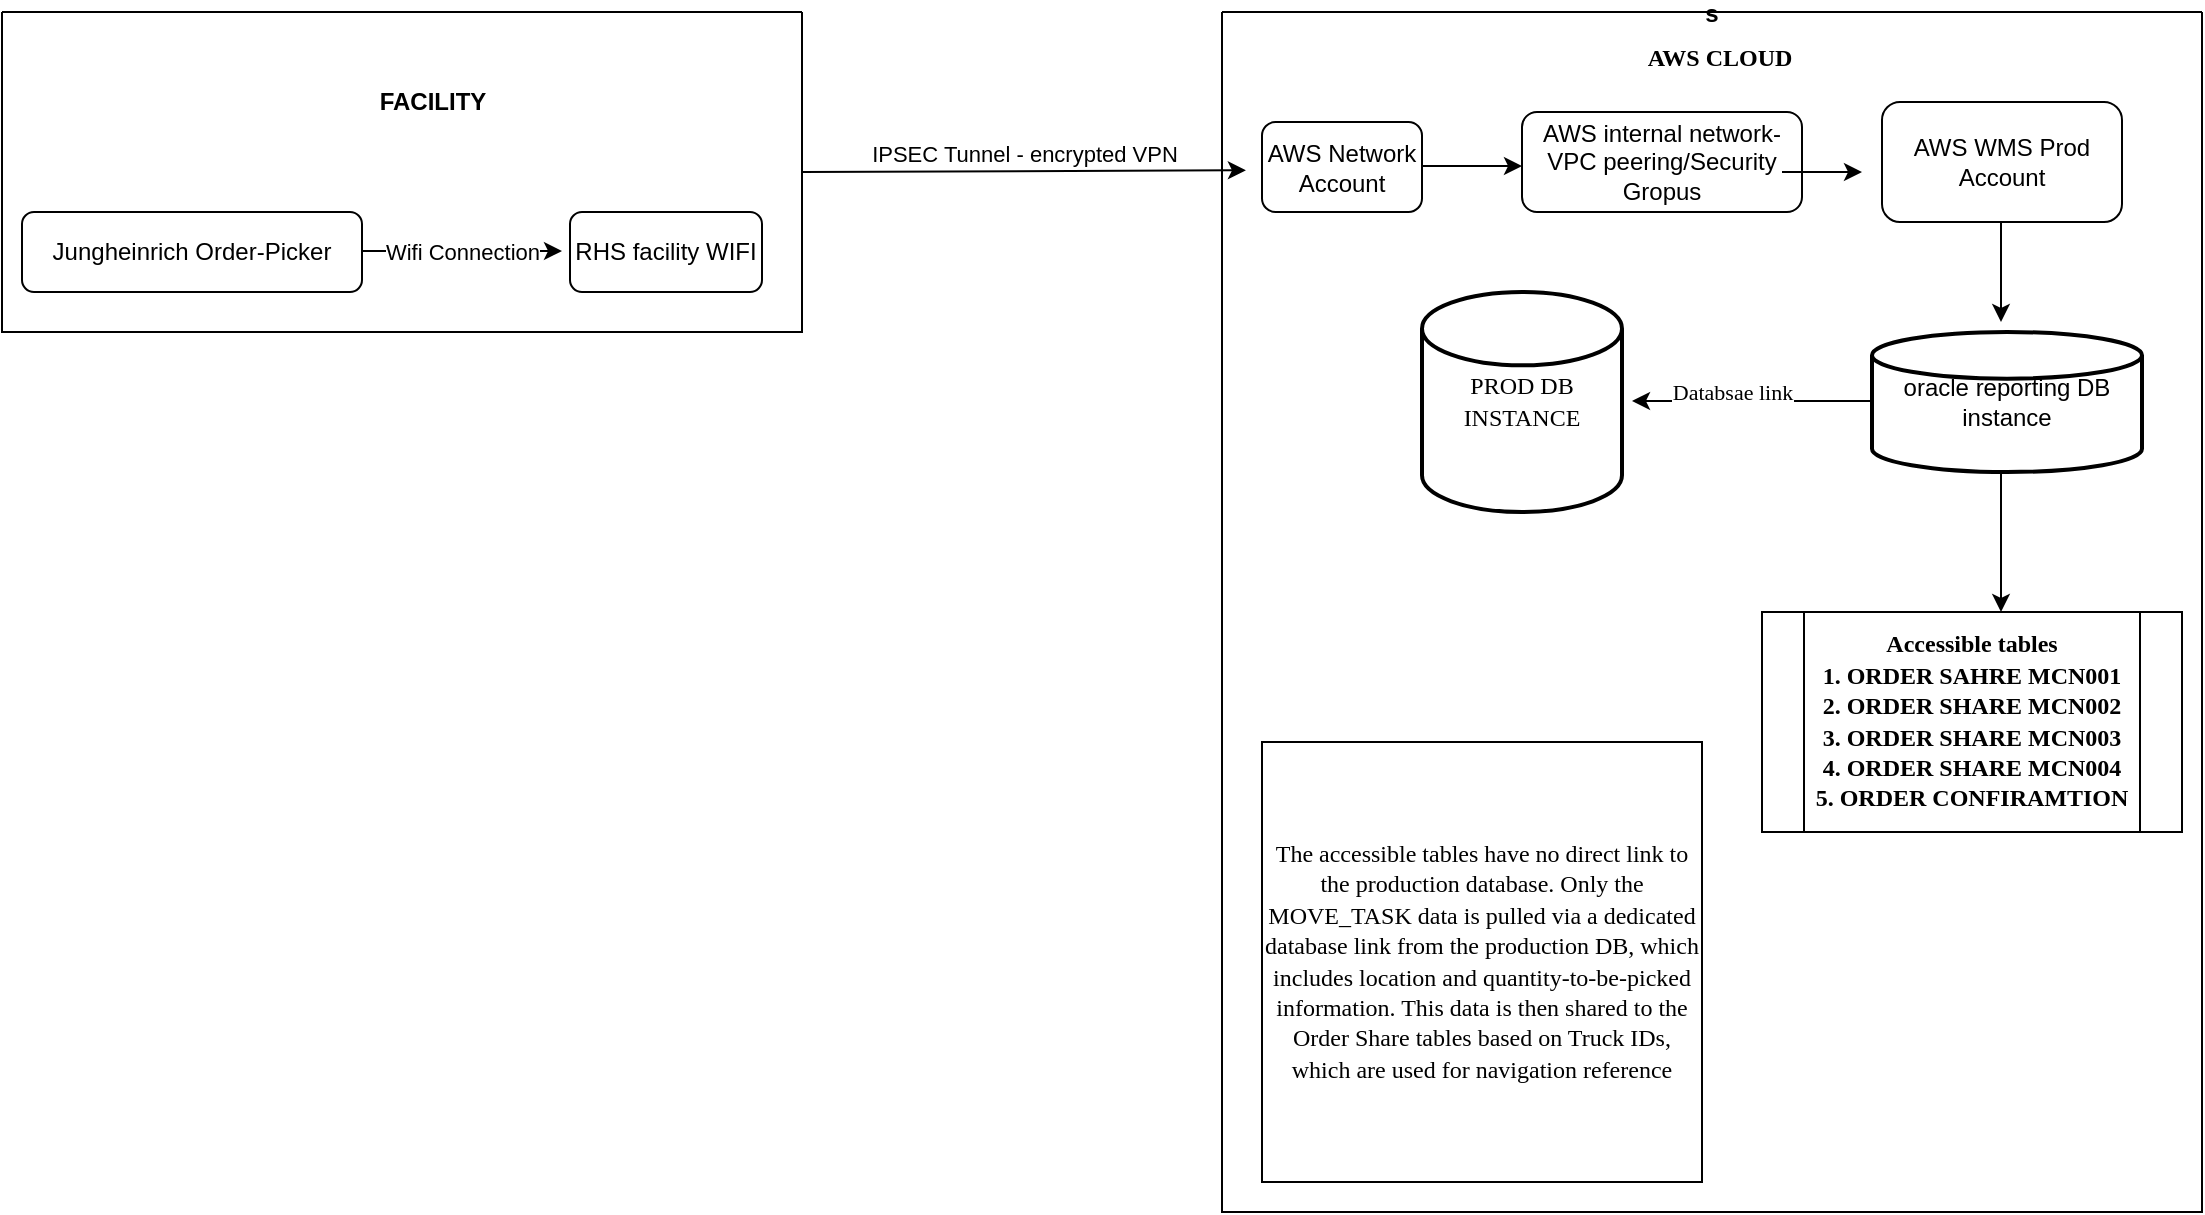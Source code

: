 <mxfile version="26.3.0">
  <diagram id="C5RBs43oDa-KdzZeNtuy" name="Page-1">
    <mxGraphModel dx="2244" dy="786" grid="1" gridSize="10" guides="1" tooltips="1" connect="1" arrows="1" fold="1" page="1" pageScale="1" pageWidth="827" pageHeight="1169" math="0" shadow="0">
      <root>
        <mxCell id="WIyWlLk6GJQsqaUBKTNV-0" />
        <mxCell id="WIyWlLk6GJQsqaUBKTNV-1" parent="WIyWlLk6GJQsqaUBKTNV-0" />
        <mxCell id="QDYLRVPtkDUm3GfCSulV-8" value="" style="swimlane;startSize=0;" vertex="1" parent="WIyWlLk6GJQsqaUBKTNV-1">
          <mxGeometry x="-300" y="120" width="400" height="160" as="geometry" />
        </mxCell>
        <mxCell id="QDYLRVPtkDUm3GfCSulV-15" value="" style="endArrow=classic;html=1;rounded=0;" edge="1" parent="QDYLRVPtkDUm3GfCSulV-8">
          <mxGeometry relative="1" as="geometry">
            <mxPoint x="180" y="119.5" as="sourcePoint" />
            <mxPoint x="280" y="119.5" as="targetPoint" />
          </mxGeometry>
        </mxCell>
        <mxCell id="QDYLRVPtkDUm3GfCSulV-16" value="Wifi Connection" style="edgeLabel;resizable=0;html=1;;align=center;verticalAlign=middle;" connectable="0" vertex="1" parent="QDYLRVPtkDUm3GfCSulV-15">
          <mxGeometry relative="1" as="geometry" />
        </mxCell>
        <mxCell id="QDYLRVPtkDUm3GfCSulV-21" value="RHS facility WIFI" style="rounded=1;whiteSpace=wrap;html=1;" vertex="1" parent="QDYLRVPtkDUm3GfCSulV-8">
          <mxGeometry x="284" y="100" width="96" height="40" as="geometry" />
        </mxCell>
        <mxCell id="QDYLRVPtkDUm3GfCSulV-22" value="&lt;b&gt;FACILITY&lt;/b&gt;" style="text;html=1;align=center;verticalAlign=middle;resizable=0;points=[];autosize=1;strokeColor=none;fillColor=none;" vertex="1" parent="QDYLRVPtkDUm3GfCSulV-8">
          <mxGeometry x="175" y="30" width="80" height="30" as="geometry" />
        </mxCell>
        <mxCell id="WIyWlLk6GJQsqaUBKTNV-3" value="Jungheinrich Order-Picker" style="rounded=1;whiteSpace=wrap;html=1;fontSize=12;glass=0;strokeWidth=1;shadow=0;" parent="QDYLRVPtkDUm3GfCSulV-8" vertex="1">
          <mxGeometry x="10" y="100" width="170" height="40" as="geometry" />
        </mxCell>
        <mxCell id="QDYLRVPtkDUm3GfCSulV-25" value="s" style="swimlane;startSize=0;" vertex="1" parent="WIyWlLk6GJQsqaUBKTNV-1">
          <mxGeometry x="310" y="120" width="490" height="600" as="geometry" />
        </mxCell>
        <mxCell id="QDYLRVPtkDUm3GfCSulV-29" value="AWS Network Account" style="rounded=1;whiteSpace=wrap;html=1;" vertex="1" parent="QDYLRVPtkDUm3GfCSulV-25">
          <mxGeometry x="20" y="55" width="80" height="45" as="geometry" />
        </mxCell>
        <mxCell id="QDYLRVPtkDUm3GfCSulV-30" value="AWS internal network-VPC peering/Security Gropus" style="rounded=1;whiteSpace=wrap;html=1;" vertex="1" parent="QDYLRVPtkDUm3GfCSulV-25">
          <mxGeometry x="150" y="50" width="140" height="50" as="geometry" />
        </mxCell>
        <mxCell id="QDYLRVPtkDUm3GfCSulV-32" value="" style="edgeStyle=none;orthogonalLoop=1;jettySize=auto;html=1;rounded=0;" edge="1" parent="QDYLRVPtkDUm3GfCSulV-25">
          <mxGeometry width="100" relative="1" as="geometry">
            <mxPoint x="100" y="77" as="sourcePoint" />
            <mxPoint x="150" y="77" as="targetPoint" />
            <Array as="points" />
          </mxGeometry>
        </mxCell>
        <mxCell id="QDYLRVPtkDUm3GfCSulV-35" value="AWS WMS Prod Account" style="rounded=1;whiteSpace=wrap;html=1;" vertex="1" parent="QDYLRVPtkDUm3GfCSulV-25">
          <mxGeometry x="330" y="45" width="120" height="60" as="geometry" />
        </mxCell>
        <mxCell id="QDYLRVPtkDUm3GfCSulV-37" value="oracle reporting DB instance" style="strokeWidth=2;html=1;shape=mxgraph.flowchart.database;whiteSpace=wrap;" vertex="1" parent="QDYLRVPtkDUm3GfCSulV-25">
          <mxGeometry x="325" y="160" width="135" height="70" as="geometry" />
        </mxCell>
        <mxCell id="QDYLRVPtkDUm3GfCSulV-48" value="" style="endArrow=classic;html=1;rounded=0;hachureGap=4;fontFamily=Architects Daughter;fontSource=https%3A%2F%2Ffonts.googleapis.com%2Fcss%3Ffamily%3DArchitects%2BDaughter;strokeColor=default;" edge="1" parent="QDYLRVPtkDUm3GfCSulV-25">
          <mxGeometry width="50" height="50" relative="1" as="geometry">
            <mxPoint x="389.5" y="105" as="sourcePoint" />
            <mxPoint x="389.5" y="155" as="targetPoint" />
          </mxGeometry>
        </mxCell>
        <mxCell id="QDYLRVPtkDUm3GfCSulV-66" value="" style="endArrow=classic;html=1;rounded=0;hachureGap=4;fontFamily=Architects Daughter;fontSource=https%3A%2F%2Ffonts.googleapis.com%2Fcss%3Ffamily%3DArchitects%2BDaughter;" edge="1" parent="QDYLRVPtkDUm3GfCSulV-25">
          <mxGeometry relative="1" as="geometry">
            <mxPoint x="325" y="194.5" as="sourcePoint" />
            <mxPoint x="205" y="194.5" as="targetPoint" />
          </mxGeometry>
        </mxCell>
        <mxCell id="QDYLRVPtkDUm3GfCSulV-67" value="&lt;font face=&quot;Times New Roman&quot;&gt;Databsae link&lt;/font&gt;" style="edgeLabel;resizable=0;html=1;;align=center;verticalAlign=middle;sketch=1;hachureGap=4;jiggle=2;curveFitting=1;fontFamily=Architects Daughter;fontSource=https%3A%2F%2Ffonts.googleapis.com%2Fcss%3Ffamily%3DArchitects%2BDaughter;" connectable="0" vertex="1" parent="QDYLRVPtkDUm3GfCSulV-66">
          <mxGeometry relative="1" as="geometry">
            <mxPoint x="-10" y="-5" as="offset" />
          </mxGeometry>
        </mxCell>
        <mxCell id="QDYLRVPtkDUm3GfCSulV-72" value="&lt;font face=&quot;Times New Roman&quot;&gt;PROD DB INSTANCE&lt;/font&gt;" style="strokeWidth=2;html=1;shape=mxgraph.flowchart.database;whiteSpace=wrap;hachureGap=4;fontFamily=Architects Daughter;fontSource=https%3A%2F%2Ffonts.googleapis.com%2Fcss%3Ffamily%3DArchitects%2BDaughter;" vertex="1" parent="QDYLRVPtkDUm3GfCSulV-25">
          <mxGeometry x="100" y="140" width="100" height="110" as="geometry" />
        </mxCell>
        <mxCell id="QDYLRVPtkDUm3GfCSulV-74" value="" style="endArrow=classic;html=1;rounded=0;hachureGap=4;fontFamily=Architects Daughter;fontSource=https%3A%2F%2Ffonts.googleapis.com%2Fcss%3Ffamily%3DArchitects%2BDaughter;" edge="1" parent="QDYLRVPtkDUm3GfCSulV-25">
          <mxGeometry width="50" height="50" relative="1" as="geometry">
            <mxPoint x="389.5" y="230" as="sourcePoint" />
            <mxPoint x="389.5" y="300" as="targetPoint" />
          </mxGeometry>
        </mxCell>
        <mxCell id="QDYLRVPtkDUm3GfCSulV-75" value="&lt;div&gt;&lt;font face=&quot;Times New Roman&quot;&gt;&lt;b&gt;Accessible tables&lt;/b&gt;&lt;/font&gt;&lt;/div&gt;&lt;div&gt;&lt;font face=&quot;Times New Roman&quot;&gt;&lt;b&gt;1. ORDER SAHRE MCN001&lt;/b&gt;&lt;/font&gt;&lt;/div&gt;&lt;div&gt;&lt;font face=&quot;Times New Roman&quot;&gt;&lt;b&gt;2. ORDER SHARE MCN002&lt;/b&gt;&lt;/font&gt;&lt;/div&gt;&lt;div&gt;&lt;font face=&quot;Times New Roman&quot;&gt;&lt;b&gt;3. ORDER SHARE MCN003&lt;/b&gt;&lt;/font&gt;&lt;/div&gt;&lt;div&gt;&lt;font face=&quot;Times New Roman&quot;&gt;&lt;b&gt;4. ORDER SHARE MCN004&lt;/b&gt;&lt;/font&gt;&lt;/div&gt;&lt;div&gt;&lt;font face=&quot;Times New Roman&quot;&gt;&lt;b&gt;5. ORDER CONFIRAMTION&lt;/b&gt;&lt;/font&gt;&lt;/div&gt;" style="shape=process;whiteSpace=wrap;html=1;backgroundOutline=1;hachureGap=4;fontFamily=Architects Daughter;fontSource=https%3A%2F%2Ffonts.googleapis.com%2Fcss%3Ffamily%3DArchitects%2BDaughter;" vertex="1" parent="QDYLRVPtkDUm3GfCSulV-25">
          <mxGeometry x="270" y="300" width="210" height="110" as="geometry" />
        </mxCell>
        <mxCell id="QDYLRVPtkDUm3GfCSulV-76" value="&lt;font face=&quot;Times New Roman&quot;&gt;The accessible tables have no direct link to the production database. Only the MOVE_TASK data is pulled via a dedicated database link from the production DB, which includes location and quantity-to-be-picked information. This data is then shared to the Order Share tables based on Truck IDs, which are used for navigation reference&lt;/font&gt;" style="whiteSpace=wrap;html=1;aspect=fixed;hachureGap=4;fontFamily=Architects Daughter;fontSource=https%3A%2F%2Ffonts.googleapis.com%2Fcss%3Ffamily%3DArchitects%2BDaughter;" vertex="1" parent="QDYLRVPtkDUm3GfCSulV-25">
          <mxGeometry x="20" y="365" width="220" height="220" as="geometry" />
        </mxCell>
        <mxCell id="QDYLRVPtkDUm3GfCSulV-26" value="" style="endArrow=classic;html=1;rounded=0;entryX=0.004;entryY=0.178;entryDx=0;entryDy=0;entryPerimeter=0;exitX=1;exitY=0.5;exitDx=0;exitDy=0;" edge="1" parent="WIyWlLk6GJQsqaUBKTNV-1" source="QDYLRVPtkDUm3GfCSulV-8">
          <mxGeometry relative="1" as="geometry">
            <mxPoint x="120" y="200.87" as="sourcePoint" />
            <mxPoint x="321.96" y="199.14" as="targetPoint" />
          </mxGeometry>
        </mxCell>
        <mxCell id="QDYLRVPtkDUm3GfCSulV-27" value="IPSEC Tunnel - encrypted VPN" style="edgeLabel;resizable=0;html=1;;align=center;verticalAlign=middle;" connectable="0" vertex="1" parent="QDYLRVPtkDUm3GfCSulV-26">
          <mxGeometry relative="1" as="geometry">
            <mxPoint y="-9" as="offset" />
          </mxGeometry>
        </mxCell>
        <mxCell id="QDYLRVPtkDUm3GfCSulV-36" value="" style="edgeStyle=none;orthogonalLoop=1;jettySize=auto;html=1;rounded=0;" edge="1" parent="WIyWlLk6GJQsqaUBKTNV-1">
          <mxGeometry width="100" relative="1" as="geometry">
            <mxPoint x="590" y="200" as="sourcePoint" />
            <mxPoint x="630" y="200" as="targetPoint" />
            <Array as="points" />
          </mxGeometry>
        </mxCell>
        <mxCell id="QDYLRVPtkDUm3GfCSulV-77" value="&lt;font face=&quot;Times New Roman&quot;&gt;&lt;b&gt;AWS CLOUD&amp;nbsp;&lt;/b&gt;&lt;/font&gt;" style="text;html=1;align=center;verticalAlign=middle;resizable=0;points=[];autosize=1;strokeColor=none;fillColor=none;fontFamily=Architects Daughter;fontSource=https%3A%2F%2Ffonts.googleapis.com%2Fcss%3Ffamily%3DArchitects%2BDaughter;" vertex="1" parent="WIyWlLk6GJQsqaUBKTNV-1">
          <mxGeometry x="510" y="128" width="100" height="30" as="geometry" />
        </mxCell>
      </root>
    </mxGraphModel>
  </diagram>
</mxfile>

